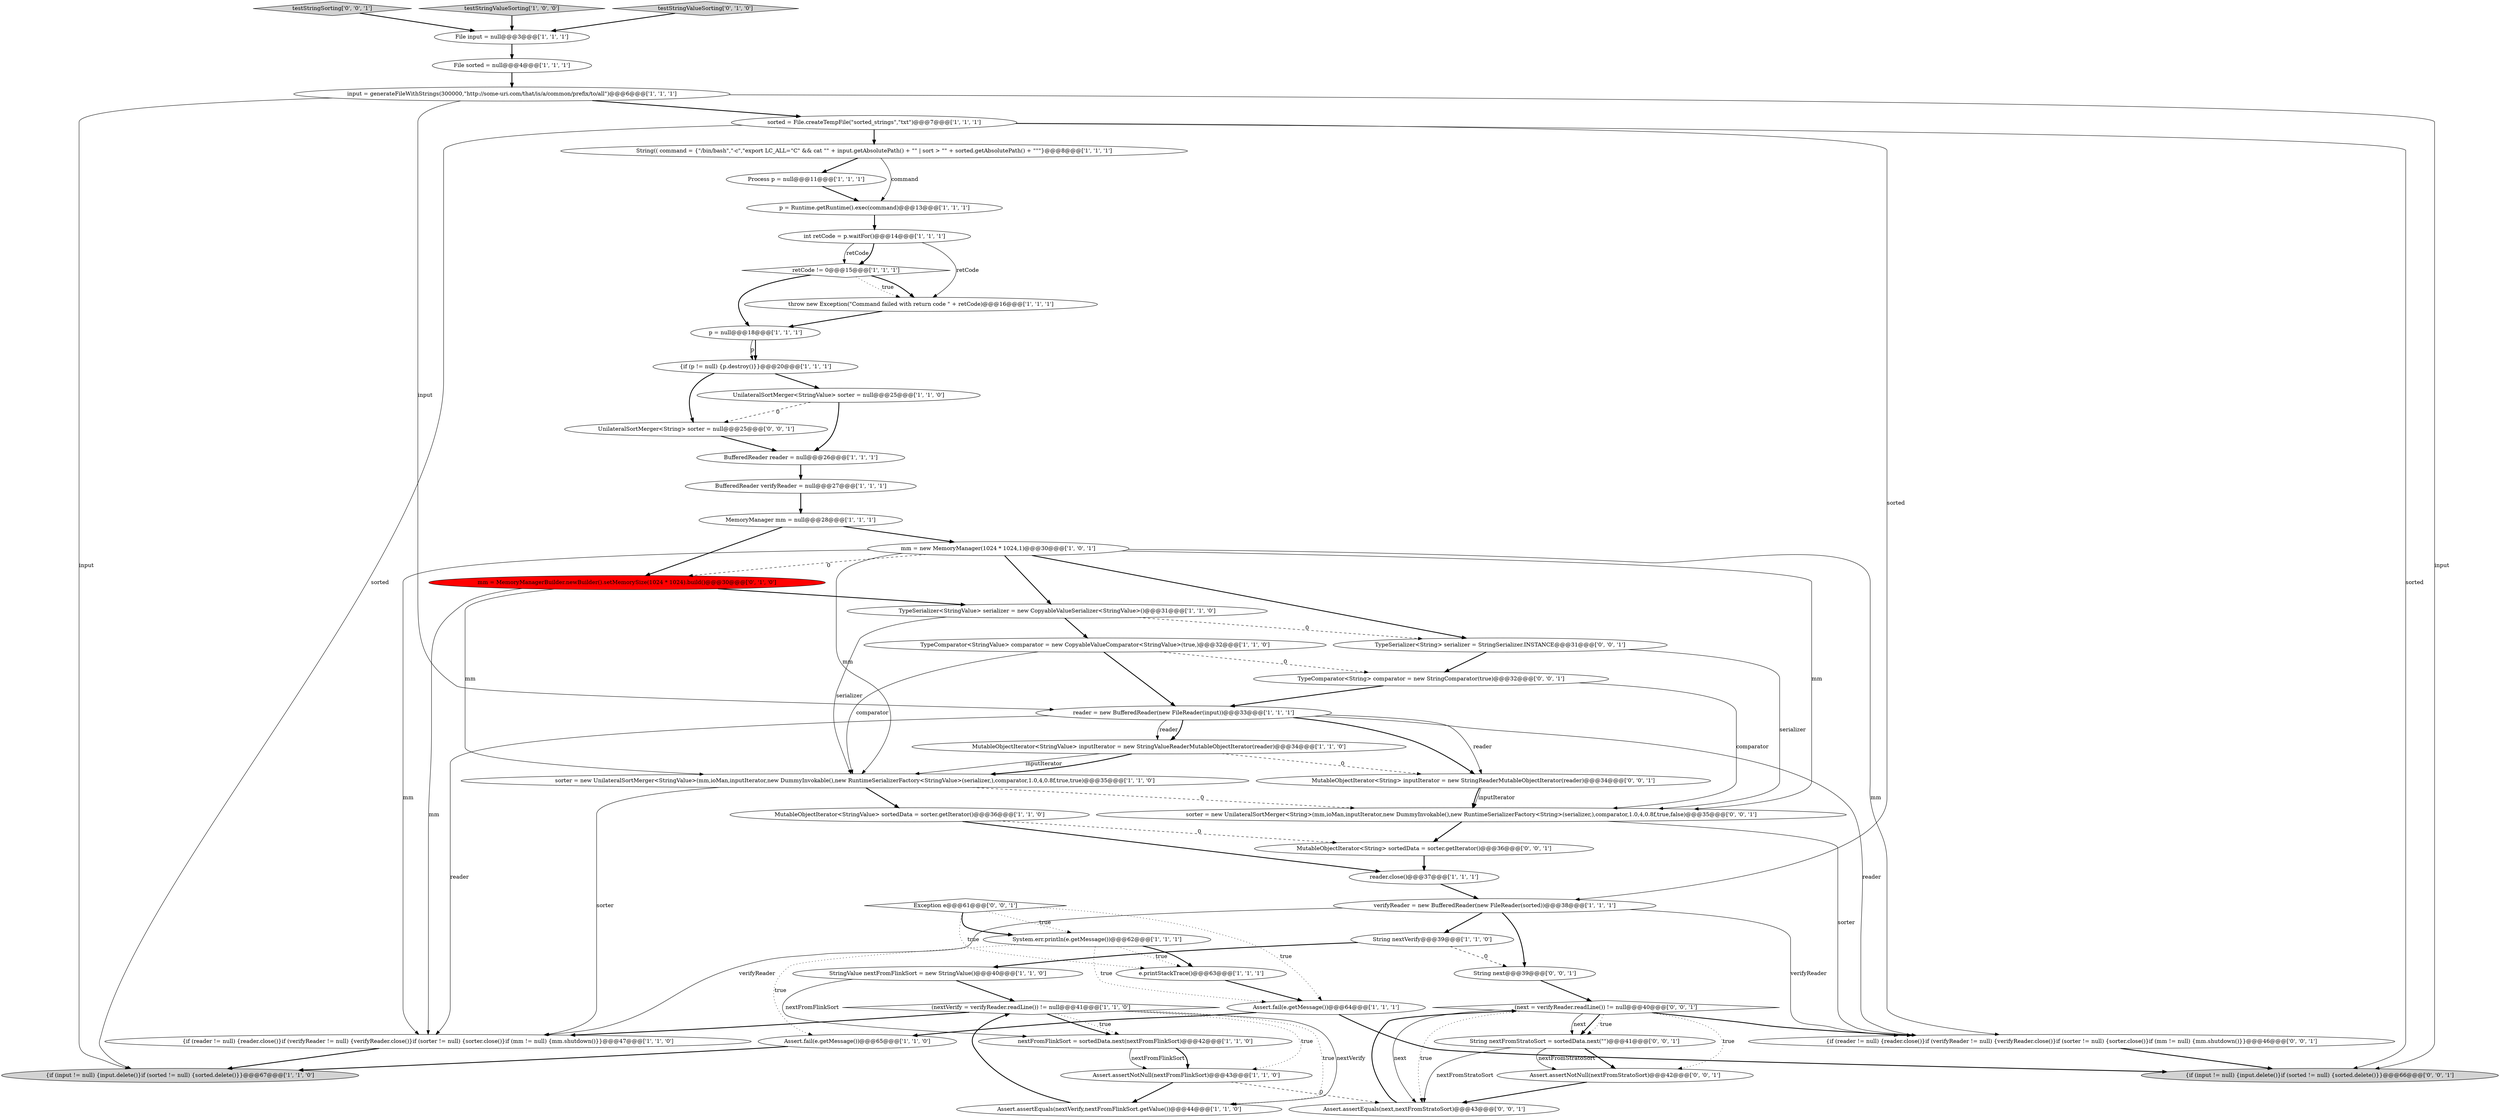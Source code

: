 digraph {
12 [style = filled, label = "BufferedReader reader = null@@@26@@@['1', '1', '1']", fillcolor = white, shape = ellipse image = "AAA0AAABBB1BBB"];
31 [style = filled, label = "e.printStackTrace()@@@63@@@['1', '1', '1']", fillcolor = white, shape = ellipse image = "AAA0AAABBB1BBB"];
41 [style = filled, label = "sorter = new UnilateralSortMerger<String>(mm,ioMan,inputIterator,new DummyInvokable(),new RuntimeSerializerFactory<String>(serializer,),comparator,1.0,4,0.8f,true,false)@@@35@@@['0', '0', '1']", fillcolor = white, shape = ellipse image = "AAA0AAABBB3BBB"];
51 [style = filled, label = "TypeSerializer<String> serializer = StringSerializer.INSTANCE@@@31@@@['0', '0', '1']", fillcolor = white, shape = ellipse image = "AAA0AAABBB3BBB"];
53 [style = filled, label = "UnilateralSortMerger<String> sorter = null@@@25@@@['0', '0', '1']", fillcolor = white, shape = ellipse image = "AAA0AAABBB3BBB"];
20 [style = filled, label = "Assert.assertEquals(nextVerify,nextFromFlinkSort.getValue())@@@44@@@['1', '1', '0']", fillcolor = white, shape = ellipse image = "AAA0AAABBB1BBB"];
25 [style = filled, label = "retCode != 0@@@15@@@['1', '1', '1']", fillcolor = white, shape = diamond image = "AAA0AAABBB1BBB"];
33 [style = filled, label = "UnilateralSortMerger<StringValue> sorter = null@@@25@@@['1', '1', '0']", fillcolor = white, shape = ellipse image = "AAA0AAABBB1BBB"];
16 [style = filled, label = "Process p = null@@@11@@@['1', '1', '1']", fillcolor = white, shape = ellipse image = "AAA0AAABBB1BBB"];
4 [style = filled, label = "String(( command = {\"/bin/bash\",\"-c\",\"export LC_ALL=\"C\" && cat \"\" + input.getAbsolutePath() + \"\" | sort > \"\" + sorted.getAbsolutePath() + \"\"\"}@@@8@@@['1', '1', '1']", fillcolor = white, shape = ellipse image = "AAA0AAABBB1BBB"];
10 [style = filled, label = "StringValue nextFromFlinkSort = new StringValue()@@@40@@@['1', '1', '0']", fillcolor = white, shape = ellipse image = "AAA0AAABBB1BBB"];
50 [style = filled, label = "MutableObjectIterator<String> inputIterator = new StringReaderMutableObjectIterator(reader)@@@34@@@['0', '0', '1']", fillcolor = white, shape = ellipse image = "AAA0AAABBB3BBB"];
8 [style = filled, label = "Assert.fail(e.getMessage())@@@65@@@['1', '1', '0']", fillcolor = white, shape = ellipse image = "AAA0AAABBB1BBB"];
52 [style = filled, label = "testStringSorting['0', '0', '1']", fillcolor = lightgray, shape = diamond image = "AAA0AAABBB3BBB"];
42 [style = filled, label = "(next = verifyReader.readLine()) != null@@@40@@@['0', '0', '1']", fillcolor = white, shape = diamond image = "AAA0AAABBB3BBB"];
46 [style = filled, label = "String next@@@39@@@['0', '0', '1']", fillcolor = white, shape = ellipse image = "AAA0AAABBB3BBB"];
15 [style = filled, label = "mm = new MemoryManager(1024 * 1024,1)@@@30@@@['1', '0', '1']", fillcolor = white, shape = ellipse image = "AAA0AAABBB1BBB"];
6 [style = filled, label = "int retCode = p.waitFor()@@@14@@@['1', '1', '1']", fillcolor = white, shape = ellipse image = "AAA0AAABBB1BBB"];
24 [style = filled, label = "(nextVerify = verifyReader.readLine()) != null@@@41@@@['1', '1', '0']", fillcolor = white, shape = diamond image = "AAA0AAABBB1BBB"];
48 [style = filled, label = "String nextFromStratoSort = sortedData.next(\"\")@@@41@@@['0', '0', '1']", fillcolor = white, shape = ellipse image = "AAA0AAABBB3BBB"];
2 [style = filled, label = "p = null@@@18@@@['1', '1', '1']", fillcolor = white, shape = ellipse image = "AAA0AAABBB1BBB"];
9 [style = filled, label = "File sorted = null@@@4@@@['1', '1', '1']", fillcolor = white, shape = ellipse image = "AAA0AAABBB1BBB"];
45 [style = filled, label = "Assert.assertEquals(next,nextFromStratoSort)@@@43@@@['0', '0', '1']", fillcolor = white, shape = ellipse image = "AAA0AAABBB3BBB"];
0 [style = filled, label = "TypeComparator<StringValue> comparator = new CopyableValueComparator<StringValue>(true,)@@@32@@@['1', '1', '0']", fillcolor = white, shape = ellipse image = "AAA0AAABBB1BBB"];
11 [style = filled, label = "testStringValueSorting['1', '0', '0']", fillcolor = lightgray, shape = diamond image = "AAA0AAABBB1BBB"];
40 [style = filled, label = "Exception e@@@61@@@['0', '0', '1']", fillcolor = white, shape = diamond image = "AAA0AAABBB3BBB"];
49 [style = filled, label = "TypeComparator<String> comparator = new StringComparator(true)@@@32@@@['0', '0', '1']", fillcolor = white, shape = ellipse image = "AAA0AAABBB3BBB"];
26 [style = filled, label = "Assert.fail(e.getMessage())@@@64@@@['1', '1', '1']", fillcolor = white, shape = ellipse image = "AAA0AAABBB1BBB"];
13 [style = filled, label = "{if (input != null) {input.delete()}if (sorted != null) {sorted.delete()}}@@@67@@@['1', '1', '0']", fillcolor = lightgray, shape = ellipse image = "AAA0AAABBB1BBB"];
54 [style = filled, label = "MutableObjectIterator<String> sortedData = sorter.getIterator()@@@36@@@['0', '0', '1']", fillcolor = white, shape = ellipse image = "AAA0AAABBB3BBB"];
23 [style = filled, label = "File input = null@@@3@@@['1', '1', '1']", fillcolor = white, shape = ellipse image = "AAA0AAABBB1BBB"];
3 [style = filled, label = "input = generateFileWithStrings(300000,\"http://some-uri.com/that/is/a/common/prefix/to/all\")@@@6@@@['1', '1', '1']", fillcolor = white, shape = ellipse image = "AAA0AAABBB1BBB"];
43 [style = filled, label = "{if (input != null) {input.delete()}if (sorted != null) {sorted.delete()}}@@@66@@@['0', '0', '1']", fillcolor = lightgray, shape = ellipse image = "AAA0AAABBB3BBB"];
22 [style = filled, label = "System.err.println(e.getMessage())@@@62@@@['1', '1', '1']", fillcolor = white, shape = ellipse image = "AAA0AAABBB1BBB"];
37 [style = filled, label = "sorter = new UnilateralSortMerger<StringValue>(mm,ioMan,inputIterator,new DummyInvokable(),new RuntimeSerializerFactory<StringValue>(serializer,),comparator,1.0,4,0.8f,true,true)@@@35@@@['1', '1', '0']", fillcolor = white, shape = ellipse image = "AAA0AAABBB1BBB"];
39 [style = filled, label = "mm = MemoryManagerBuilder.newBuilder().setMemorySize(1024 * 1024).build()@@@30@@@['0', '1', '0']", fillcolor = red, shape = ellipse image = "AAA1AAABBB2BBB"];
21 [style = filled, label = "Assert.assertNotNull(nextFromFlinkSort)@@@43@@@['1', '1', '0']", fillcolor = white, shape = ellipse image = "AAA0AAABBB1BBB"];
18 [style = filled, label = "nextFromFlinkSort = sortedData.next(nextFromFlinkSort)@@@42@@@['1', '1', '0']", fillcolor = white, shape = ellipse image = "AAA0AAABBB1BBB"];
19 [style = filled, label = "MutableObjectIterator<StringValue> inputIterator = new StringValueReaderMutableObjectIterator(reader)@@@34@@@['1', '1', '0']", fillcolor = white, shape = ellipse image = "AAA0AAABBB1BBB"];
14 [style = filled, label = "TypeSerializer<StringValue> serializer = new CopyableValueSerializer<StringValue>()@@@31@@@['1', '1', '0']", fillcolor = white, shape = ellipse image = "AAA0AAABBB1BBB"];
27 [style = filled, label = "reader = new BufferedReader(new FileReader(input))@@@33@@@['1', '1', '1']", fillcolor = white, shape = ellipse image = "AAA0AAABBB1BBB"];
29 [style = filled, label = "reader.close()@@@37@@@['1', '1', '1']", fillcolor = white, shape = ellipse image = "AAA0AAABBB1BBB"];
30 [style = filled, label = "MemoryManager mm = null@@@28@@@['1', '1', '1']", fillcolor = white, shape = ellipse image = "AAA0AAABBB1BBB"];
47 [style = filled, label = "{if (reader != null) {reader.close()}if (verifyReader != null) {verifyReader.close()}if (sorter != null) {sorter.close()}if (mm != null) {mm.shutdown()}}@@@46@@@['0', '0', '1']", fillcolor = white, shape = ellipse image = "AAA0AAABBB3BBB"];
34 [style = filled, label = "throw new Exception(\"Command failed with return code \" + retCode)@@@16@@@['1', '1', '1']", fillcolor = white, shape = ellipse image = "AAA0AAABBB1BBB"];
17 [style = filled, label = "verifyReader = new BufferedReader(new FileReader(sorted))@@@38@@@['1', '1', '1']", fillcolor = white, shape = ellipse image = "AAA0AAABBB1BBB"];
36 [style = filled, label = "{if (reader != null) {reader.close()}if (verifyReader != null) {verifyReader.close()}if (sorter != null) {sorter.close()}if (mm != null) {mm.shutdown()}}@@@47@@@['1', '1', '0']", fillcolor = white, shape = ellipse image = "AAA0AAABBB1BBB"];
32 [style = filled, label = "sorted = File.createTempFile(\"sorted_strings\",\"txt\")@@@7@@@['1', '1', '1']", fillcolor = white, shape = ellipse image = "AAA0AAABBB1BBB"];
35 [style = filled, label = "String nextVerify@@@39@@@['1', '1', '0']", fillcolor = white, shape = ellipse image = "AAA0AAABBB1BBB"];
38 [style = filled, label = "testStringValueSorting['0', '1', '0']", fillcolor = lightgray, shape = diamond image = "AAA0AAABBB2BBB"];
1 [style = filled, label = "MutableObjectIterator<StringValue> sortedData = sorter.getIterator()@@@36@@@['1', '1', '0']", fillcolor = white, shape = ellipse image = "AAA0AAABBB1BBB"];
44 [style = filled, label = "Assert.assertNotNull(nextFromStratoSort)@@@42@@@['0', '0', '1']", fillcolor = white, shape = ellipse image = "AAA0AAABBB3BBB"];
7 [style = filled, label = "{if (p != null) {p.destroy()}}@@@20@@@['1', '1', '1']", fillcolor = white, shape = ellipse image = "AAA0AAABBB1BBB"];
28 [style = filled, label = "BufferedReader verifyReader = null@@@27@@@['1', '1', '1']", fillcolor = white, shape = ellipse image = "AAA0AAABBB1BBB"];
5 [style = filled, label = "p = Runtime.getRuntime().exec(command)@@@13@@@['1', '1', '1']", fillcolor = white, shape = ellipse image = "AAA0AAABBB1BBB"];
0->37 [style = solid, label="comparator"];
37->36 [style = solid, label="sorter"];
41->47 [style = solid, label="sorter"];
22->31 [style = dotted, label="true"];
25->34 [style = bold, label=""];
18->21 [style = solid, label="nextFromFlinkSort"];
27->36 [style = solid, label="reader"];
10->24 [style = bold, label=""];
19->37 [style = solid, label="inputIterator"];
39->14 [style = bold, label=""];
40->31 [style = dotted, label="true"];
17->47 [style = solid, label="verifyReader"];
42->48 [style = bold, label=""];
4->5 [style = solid, label="command"];
17->36 [style = solid, label="verifyReader"];
27->50 [style = solid, label="reader"];
54->29 [style = bold, label=""];
35->46 [style = dashed, label="0"];
27->19 [style = solid, label="reader"];
34->2 [style = bold, label=""];
42->48 [style = dotted, label="true"];
40->22 [style = bold, label=""];
45->42 [style = bold, label=""];
6->25 [style = solid, label="retCode"];
35->10 [style = bold, label=""];
32->4 [style = bold, label=""];
27->19 [style = bold, label=""];
41->54 [style = bold, label=""];
0->49 [style = dashed, label="0"];
24->21 [style = dotted, label="true"];
32->43 [style = solid, label="sorted"];
4->16 [style = bold, label=""];
39->37 [style = solid, label="mm"];
17->35 [style = bold, label=""];
10->18 [style = solid, label="nextFromFlinkSort"];
46->42 [style = bold, label=""];
33->53 [style = dashed, label="0"];
52->23 [style = bold, label=""];
12->28 [style = bold, label=""];
28->30 [style = bold, label=""];
40->26 [style = dotted, label="true"];
37->1 [style = bold, label=""];
26->43 [style = bold, label=""];
47->43 [style = bold, label=""];
48->44 [style = bold, label=""];
24->18 [style = bold, label=""];
25->2 [style = bold, label=""];
32->13 [style = solid, label="sorted"];
21->45 [style = dashed, label="0"];
19->37 [style = bold, label=""];
40->22 [style = dotted, label="true"];
7->33 [style = bold, label=""];
42->45 [style = solid, label="next"];
5->6 [style = bold, label=""];
15->41 [style = solid, label="mm"];
42->48 [style = solid, label="next"];
3->43 [style = solid, label="input"];
44->45 [style = bold, label=""];
50->41 [style = bold, label=""];
42->45 [style = dotted, label="true"];
48->45 [style = solid, label="nextFromStratoSort"];
24->18 [style = dotted, label="true"];
30->15 [style = bold, label=""];
17->46 [style = bold, label=""];
29->17 [style = bold, label=""];
1->54 [style = dashed, label="0"];
15->14 [style = bold, label=""];
42->44 [style = dotted, label="true"];
48->44 [style = solid, label="nextFromStratoSort"];
6->25 [style = bold, label=""];
37->41 [style = dashed, label="0"];
15->37 [style = solid, label="mm"];
27->47 [style = solid, label="reader"];
42->47 [style = bold, label=""];
26->8 [style = bold, label=""];
3->13 [style = solid, label="input"];
33->12 [style = bold, label=""];
49->41 [style = solid, label="comparator"];
3->27 [style = solid, label="input"];
31->26 [style = bold, label=""];
36->13 [style = bold, label=""];
22->26 [style = dotted, label="true"];
24->20 [style = dotted, label="true"];
16->5 [style = bold, label=""];
9->3 [style = bold, label=""];
19->50 [style = dashed, label="0"];
15->39 [style = dashed, label="0"];
18->21 [style = bold, label=""];
1->29 [style = bold, label=""];
53->12 [style = bold, label=""];
8->13 [style = bold, label=""];
50->41 [style = solid, label="inputIterator"];
51->41 [style = solid, label="serializer"];
39->36 [style = solid, label="mm"];
0->27 [style = bold, label=""];
25->34 [style = dotted, label="true"];
22->31 [style = bold, label=""];
14->51 [style = dashed, label="0"];
38->23 [style = bold, label=""];
51->49 [style = bold, label=""];
49->27 [style = bold, label=""];
6->34 [style = solid, label="retCode"];
32->17 [style = solid, label="sorted"];
24->20 [style = solid, label="nextVerify"];
14->37 [style = solid, label="serializer"];
2->7 [style = solid, label="p"];
24->36 [style = bold, label=""];
22->8 [style = dotted, label="true"];
21->20 [style = bold, label=""];
14->0 [style = bold, label=""];
27->50 [style = bold, label=""];
15->36 [style = solid, label="mm"];
30->39 [style = bold, label=""];
2->7 [style = bold, label=""];
3->32 [style = bold, label=""];
20->24 [style = bold, label=""];
23->9 [style = bold, label=""];
11->23 [style = bold, label=""];
15->47 [style = solid, label="mm"];
7->53 [style = bold, label=""];
15->51 [style = bold, label=""];
}
